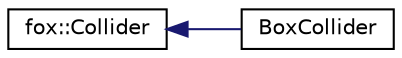 digraph "Graphical Class Hierarchy"
{
 // LATEX_PDF_SIZE
  edge [fontname="Helvetica",fontsize="10",labelfontname="Helvetica",labelfontsize="10"];
  node [fontname="Helvetica",fontsize="10",shape=record];
  rankdir="LR";
  Node0 [label="fox::Collider",height=0.2,width=0.4,color="black", fillcolor="white", style="filled",URL="$classfox_1_1Collider.html",tooltip=" "];
  Node0 -> Node1 [dir="back",color="midnightblue",fontsize="10",style="solid",fontname="Helvetica"];
  Node1 [label="BoxCollider",height=0.2,width=0.4,color="black", fillcolor="white", style="filled",URL="$classBoxCollider.html",tooltip=" "];
}
